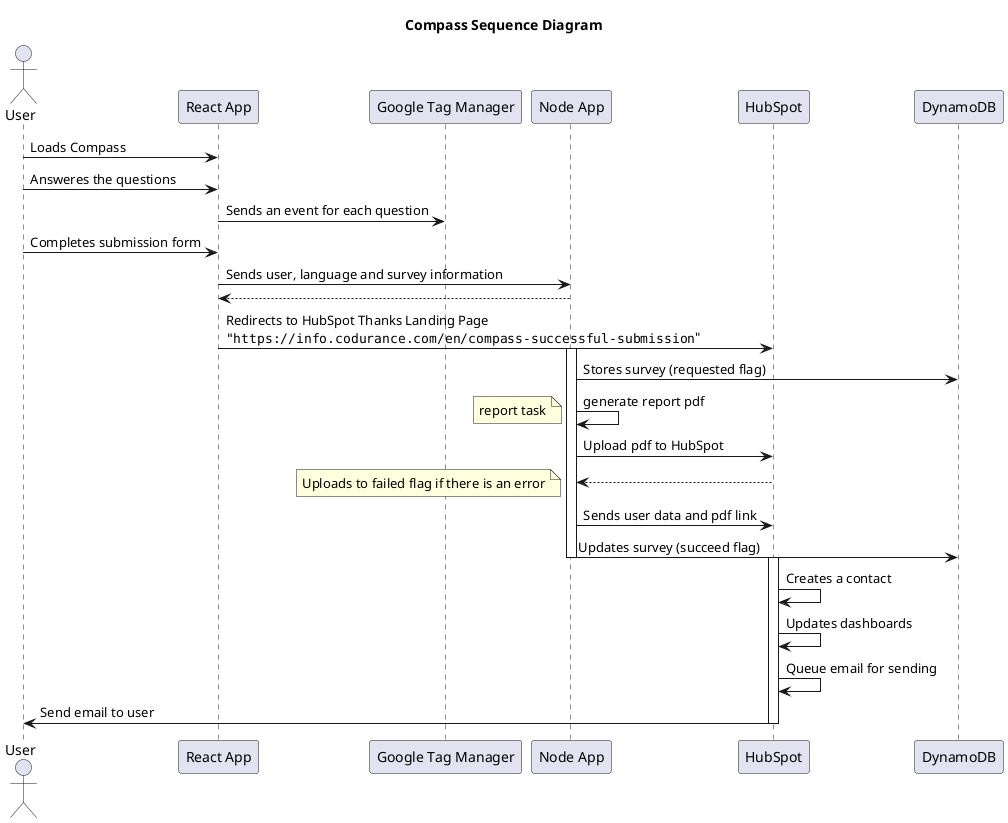@startuml
skinparam BoxPadding 10
title Compass Sequence Diagram

actor "User"
participant "React App" as React
participant "Google Tag Manager" as TGM
participant "Node App" as NodeApp
participant "HubSpot"
participant "DynamoDB" as DB

User -> React: Loads Compass
User -> React: Answeres the questions

React -> TGM: Sends an event for each question
User -> React: Completes submission form

React -> NodeApp: Sends user, language and survey information
React <-- NodeApp:
React -> HubSpot: Redirects to HubSpot Thanks Landing Page\n"""https://info.codurance.com/en/compass-successful-submission"""


activate NodeApp
NodeApp -> DB: Stores survey (requested flag)
NodeApp -> NodeApp: generate report pdf
note left: report task
NodeApp -> HubSpot: Upload pdf to HubSpot
NodeApp <-- HubSpot:
note left: Uploads to failed flag if there is an error
NodeApp -> HubSpot: Sends user data and pdf link
NodeApp -> DB: Updates survey (succeed flag)
deactivate NodeApp

activate HubSpot
HubSpot -> HubSpot: Creates a contact
HubSpot -> HubSpot: Updates dashboards
HubSpot -> HubSpot: Queue email for sending
HubSpot -> User: Send email to user
deactivate HubSpot

@enduml 